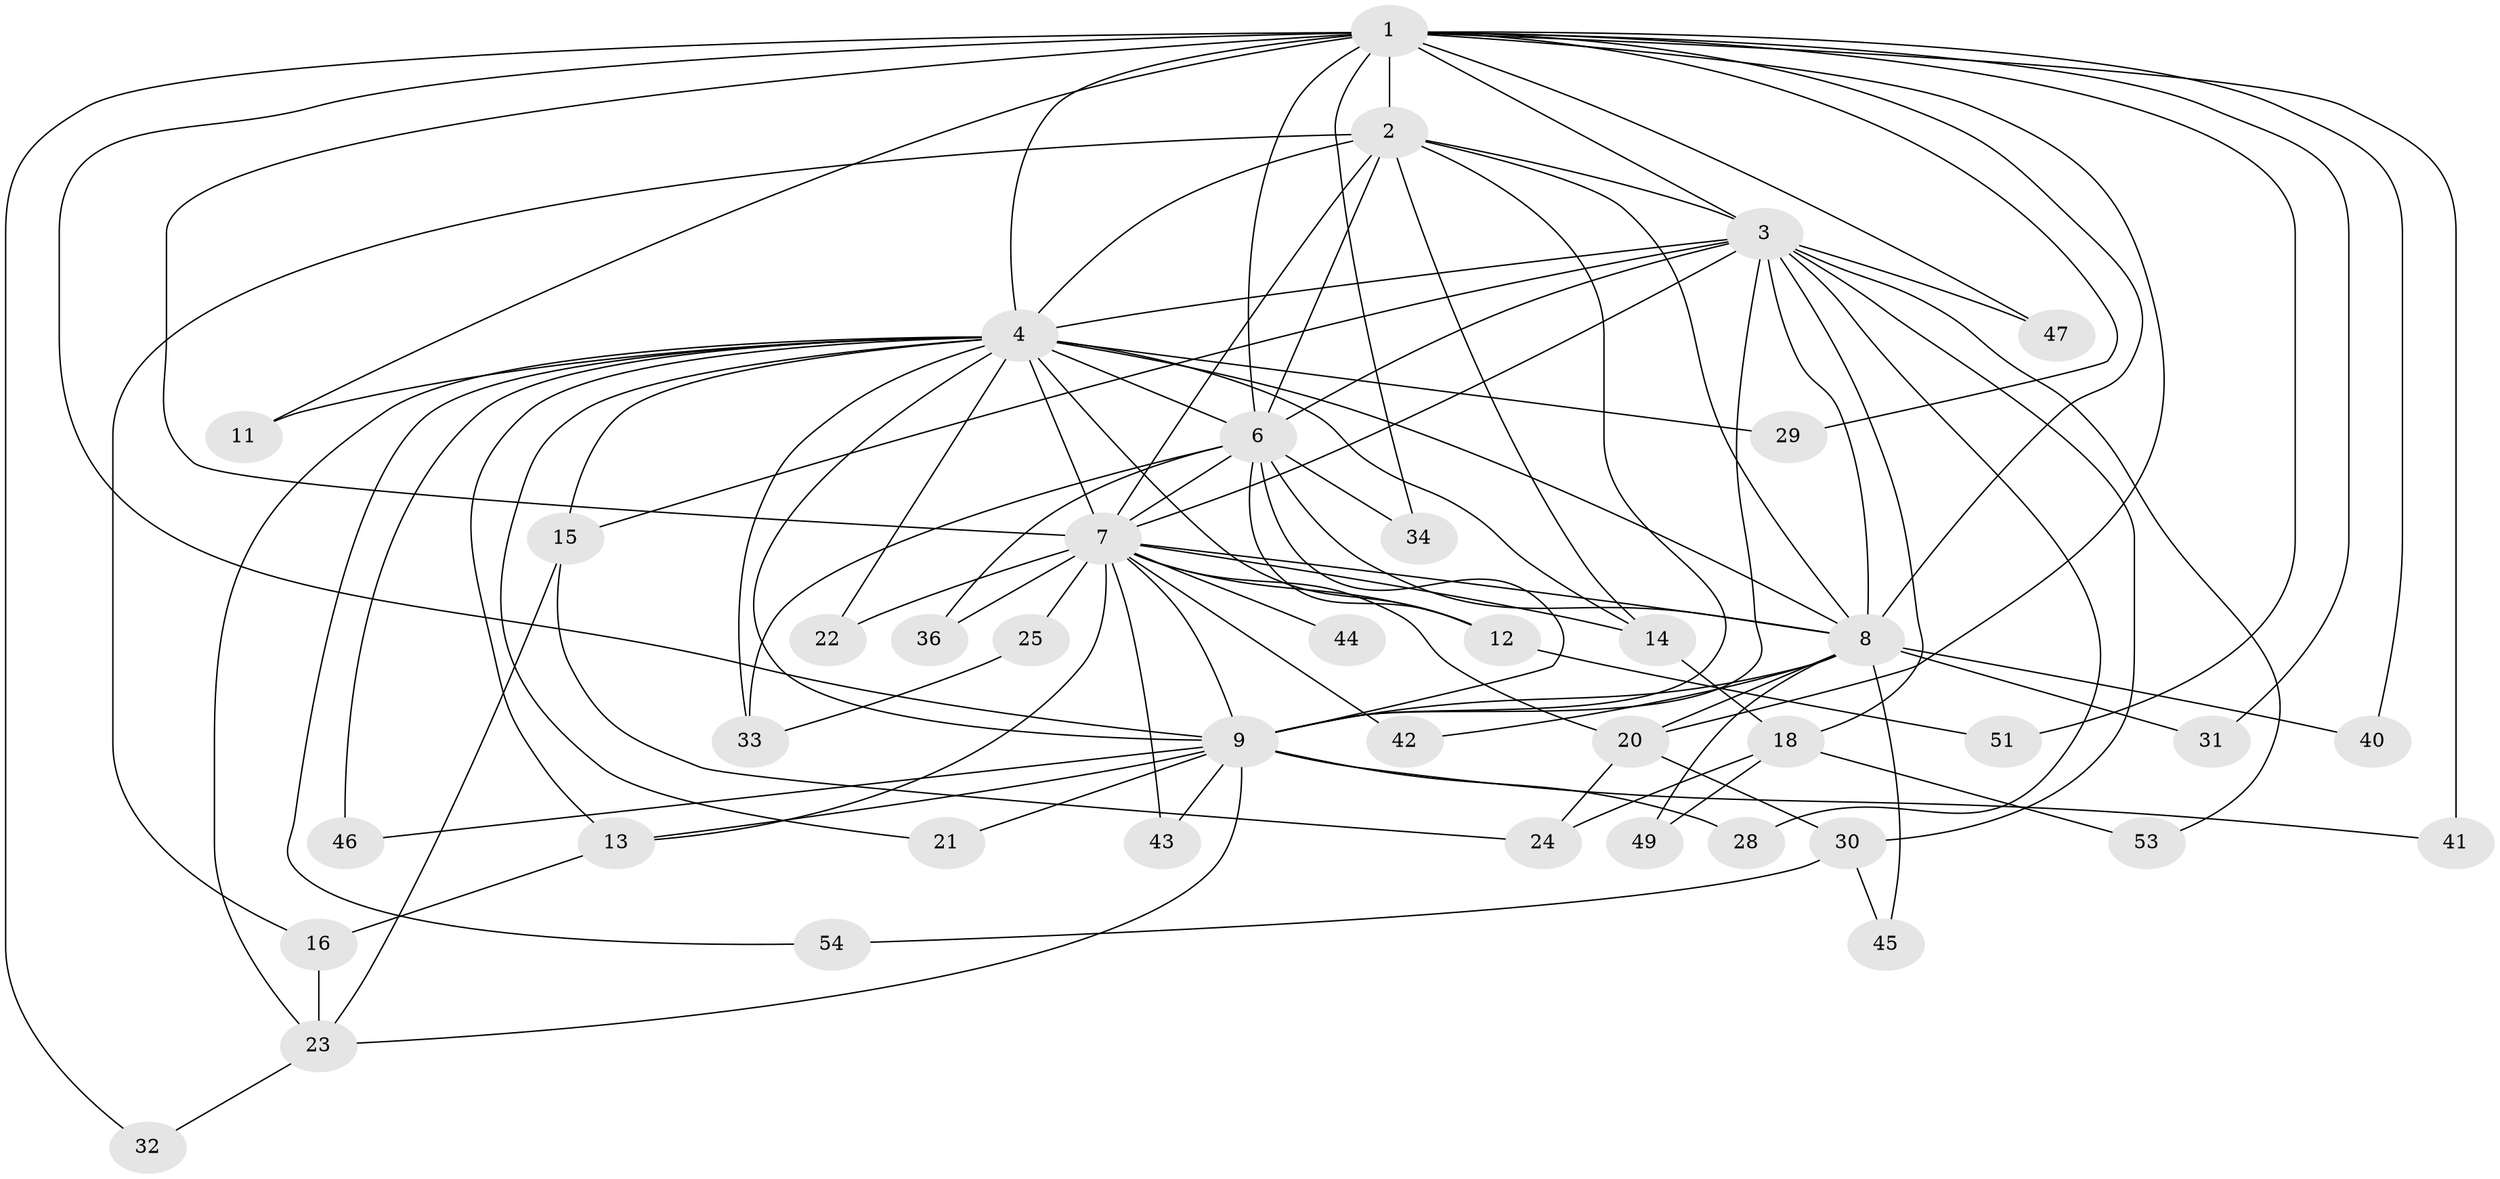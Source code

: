 // Generated by graph-tools (version 1.1) at 2025/51/02/27/25 19:51:51]
// undirected, 41 vertices, 100 edges
graph export_dot {
graph [start="1"]
  node [color=gray90,style=filled];
  1 [super="+19"];
  2;
  3 [super="+37"];
  4 [super="+5"];
  6 [super="+35"];
  7 [super="+10"];
  8 [super="+17"];
  9 [super="+56"];
  11;
  12 [super="+57"];
  13 [super="+27"];
  14 [super="+38"];
  15;
  16 [super="+48"];
  18 [super="+39"];
  20 [super="+55"];
  21;
  22;
  23 [super="+26"];
  24 [super="+52"];
  25;
  28;
  29;
  30;
  31;
  32;
  33;
  34;
  36;
  40;
  41 [super="+50"];
  42;
  43;
  44;
  45;
  46;
  47;
  49;
  51;
  53;
  54;
  1 -- 2;
  1 -- 3;
  1 -- 4 [weight=2];
  1 -- 6;
  1 -- 7 [weight=2];
  1 -- 8;
  1 -- 9 [weight=2];
  1 -- 11;
  1 -- 20;
  1 -- 29;
  1 -- 31;
  1 -- 32;
  1 -- 40;
  1 -- 41 [weight=2];
  1 -- 47;
  1 -- 51;
  1 -- 34;
  2 -- 3;
  2 -- 4 [weight=2];
  2 -- 6;
  2 -- 7 [weight=2];
  2 -- 8;
  2 -- 9;
  2 -- 16;
  2 -- 14;
  3 -- 4 [weight=2];
  3 -- 6;
  3 -- 7 [weight=2];
  3 -- 8;
  3 -- 9;
  3 -- 15;
  3 -- 18;
  3 -- 28;
  3 -- 30 [weight=2];
  3 -- 53;
  3 -- 47;
  4 -- 6 [weight=2];
  4 -- 7 [weight=4];
  4 -- 8 [weight=2];
  4 -- 9 [weight=2];
  4 -- 11;
  4 -- 13;
  4 -- 14;
  4 -- 29;
  4 -- 33;
  4 -- 12;
  4 -- 46;
  4 -- 15;
  4 -- 21;
  4 -- 22;
  4 -- 54;
  4 -- 23;
  6 -- 7 [weight=2];
  6 -- 8;
  6 -- 9;
  6 -- 34;
  6 -- 36;
  6 -- 33;
  6 -- 12;
  7 -- 8 [weight=3];
  7 -- 9 [weight=2];
  7 -- 22;
  7 -- 36;
  7 -- 42;
  7 -- 44 [weight=2];
  7 -- 43;
  7 -- 12;
  7 -- 14;
  7 -- 20;
  7 -- 25;
  7 -- 13;
  8 -- 9;
  8 -- 31;
  8 -- 40;
  8 -- 42;
  8 -- 45;
  8 -- 49;
  8 -- 20;
  9 -- 13;
  9 -- 21;
  9 -- 23;
  9 -- 28;
  9 -- 41;
  9 -- 43;
  9 -- 46;
  12 -- 51;
  13 -- 16;
  14 -- 18;
  15 -- 23;
  15 -- 24;
  16 -- 23;
  18 -- 24;
  18 -- 49;
  18 -- 53;
  20 -- 30;
  20 -- 24;
  23 -- 32;
  25 -- 33;
  30 -- 45;
  30 -- 54;
}
